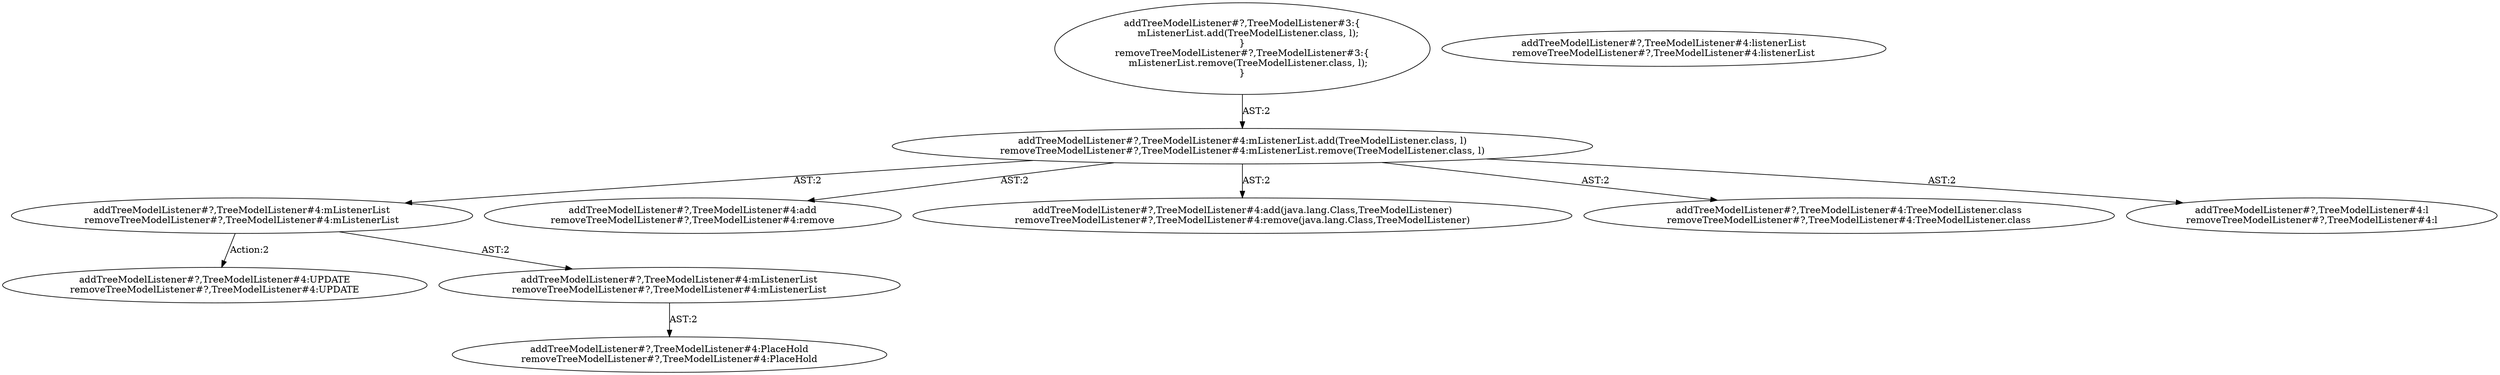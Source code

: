 digraph "Pattern" {
0 [label="addTreeModelListener#?,TreeModelListener#4:UPDATE
removeTreeModelListener#?,TreeModelListener#4:UPDATE" shape=ellipse]
1 [label="addTreeModelListener#?,TreeModelListener#4:mListenerList
removeTreeModelListener#?,TreeModelListener#4:mListenerList" shape=ellipse]
2 [label="addTreeModelListener#?,TreeModelListener#4:mListenerList.add(TreeModelListener.class, l)
removeTreeModelListener#?,TreeModelListener#4:mListenerList.remove(TreeModelListener.class, l)" shape=ellipse]
3 [label="addTreeModelListener#?,TreeModelListener#3:\{
    mListenerList.add(TreeModelListener.class, l);
\}
removeTreeModelListener#?,TreeModelListener#3:\{
    mListenerList.remove(TreeModelListener.class, l);
\}" shape=ellipse]
4 [label="addTreeModelListener#?,TreeModelListener#4:add
removeTreeModelListener#?,TreeModelListener#4:remove" shape=ellipse]
5 [label="addTreeModelListener#?,TreeModelListener#4:add(java.lang.Class,TreeModelListener)
removeTreeModelListener#?,TreeModelListener#4:remove(java.lang.Class,TreeModelListener)" shape=ellipse]
6 [label="addTreeModelListener#?,TreeModelListener#4:TreeModelListener.class
removeTreeModelListener#?,TreeModelListener#4:TreeModelListener.class" shape=ellipse]
7 [label="addTreeModelListener#?,TreeModelListener#4:l
removeTreeModelListener#?,TreeModelListener#4:l" shape=ellipse]
8 [label="addTreeModelListener#?,TreeModelListener#4:mListenerList
removeTreeModelListener#?,TreeModelListener#4:mListenerList" shape=ellipse]
9 [label="addTreeModelListener#?,TreeModelListener#4:PlaceHold
removeTreeModelListener#?,TreeModelListener#4:PlaceHold" shape=ellipse]
10 [label="addTreeModelListener#?,TreeModelListener#4:listenerList
removeTreeModelListener#?,TreeModelListener#4:listenerList" shape=ellipse]
1 -> 0 [label="Action:2"];
1 -> 8 [label="AST:2"];
2 -> 1 [label="AST:2"];
2 -> 4 [label="AST:2"];
2 -> 5 [label="AST:2"];
2 -> 6 [label="AST:2"];
2 -> 7 [label="AST:2"];
3 -> 2 [label="AST:2"];
8 -> 9 [label="AST:2"];
}